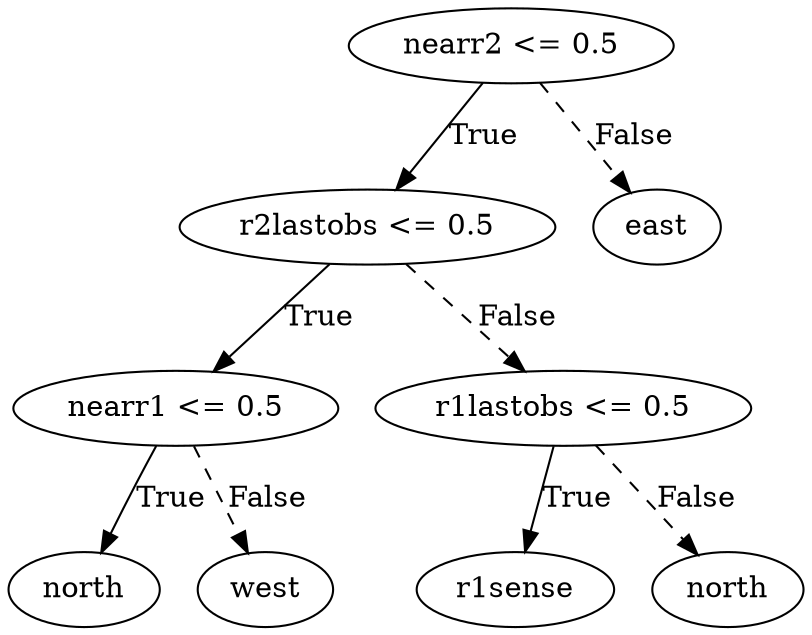 digraph {
0 [label="nearr2 <= 0.5"];
1 [label="r2lastobs <= 0.5"];
2 [label="nearr1 <= 0.5"];
3 [label="north"];
2 -> 3 [label="True"];
4 [label="west"];
2 -> 4 [style="dashed", label="False"];
1 -> 2 [label="True"];
5 [label="r1lastobs <= 0.5"];
6 [label="r1sense"];
5 -> 6 [label="True"];
7 [label="north"];
5 -> 7 [style="dashed", label="False"];
1 -> 5 [style="dashed", label="False"];
0 -> 1 [label="True"];
8 [label="east"];
0 -> 8 [style="dashed", label="False"];

}